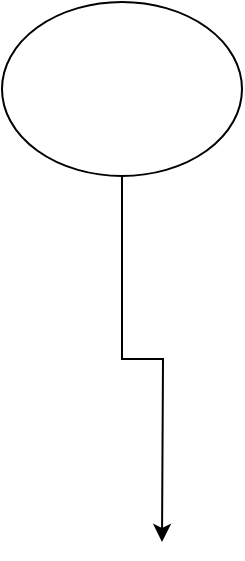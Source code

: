 <mxfile version="17.4.3" type="github">
  <diagram id="y-3F625ApeWq3qeQi_6T" name="Page-1">
    <mxGraphModel dx="364" dy="706" grid="1" gridSize="10" guides="1" tooltips="1" connect="1" arrows="1" fold="1" page="1" pageScale="1" pageWidth="827" pageHeight="1169" math="0" shadow="0">
      <root>
        <mxCell id="0" />
        <mxCell id="1" parent="0" />
        <mxCell id="rpdB5oyxp9ggT56BVXFo-2" style="edgeStyle=orthogonalEdgeStyle;rounded=0;orthogonalLoop=1;jettySize=auto;html=1;exitX=0.5;exitY=1;exitDx=0;exitDy=0;" edge="1" parent="1" source="rpdB5oyxp9ggT56BVXFo-1">
          <mxGeometry relative="1" as="geometry">
            <mxPoint x="250" y="360" as="targetPoint" />
          </mxGeometry>
        </mxCell>
        <mxCell id="rpdB5oyxp9ggT56BVXFo-1" value="" style="ellipse;whiteSpace=wrap;html=1;" vertex="1" parent="1">
          <mxGeometry x="170" y="90" width="120" height="87" as="geometry" />
        </mxCell>
      </root>
    </mxGraphModel>
  </diagram>
</mxfile>
